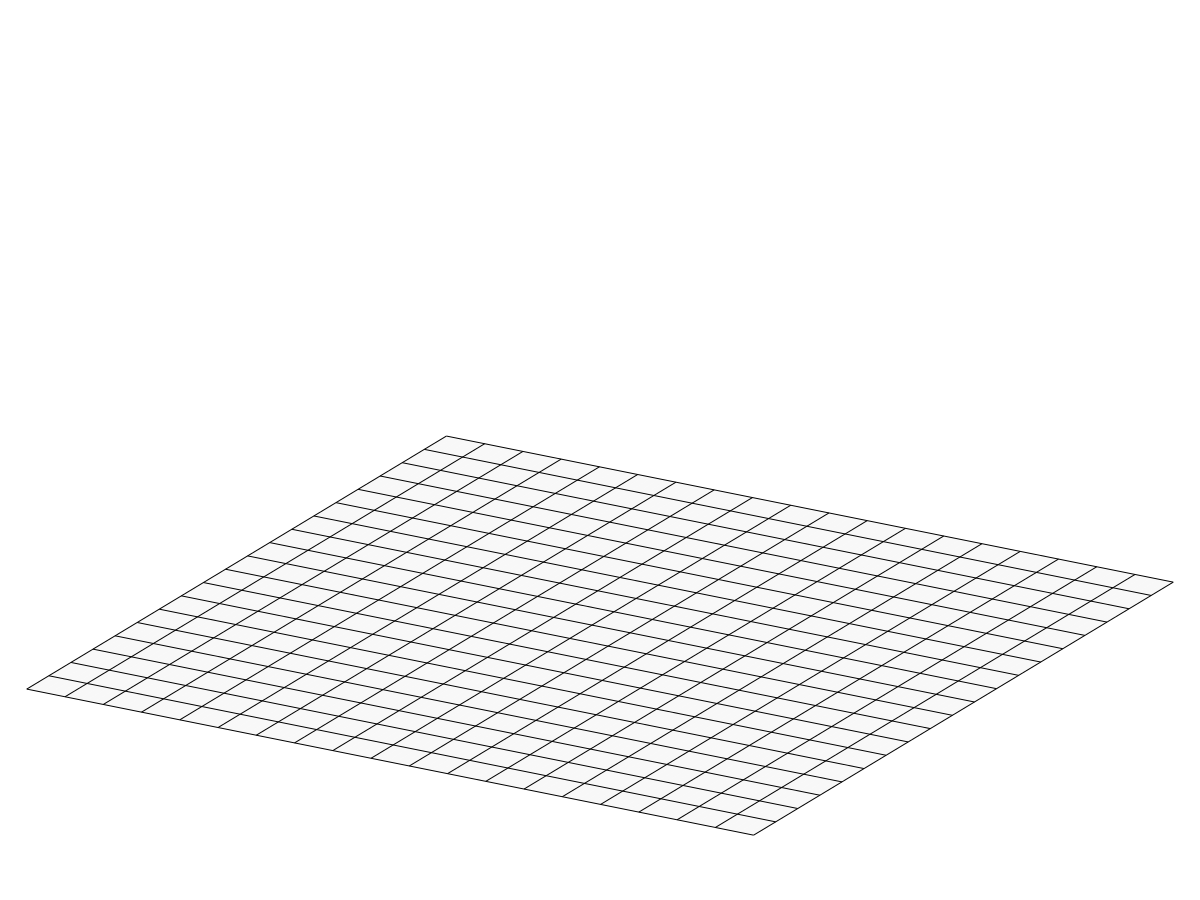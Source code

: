 unset colorbox
unset key
unset border
unset tics

# set object 1 rectangle from screen 0,0 to screen 1,1 fillcolor rgb "#eeeeee" behind

set tmargin at screen 0.9
set bmargin at screen 0.25
set lmargin at screen 0.15
set rmargin at screen 0.85

# set hidden3d
set isosamples 20

set xrange[-1:1]
set yrange[-1:1]
set zrange[0:1]

splot 0 with pm3d fillcolor "#f8f8f8", 0 lc "black"
